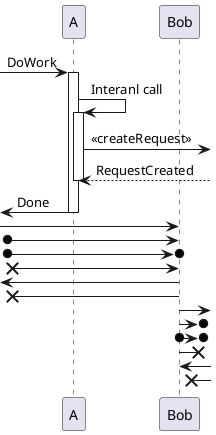 @startuml
[-> A : DoWork
activate A

A -> A : Interanl call
activate A

A ->] : << createRequest >>

A <--] : RequestCreated
deactivate A
[<- A : Done
deactivate A

[-> Bob
[o-> Bob
[o->o Bob
[x-> Bob
[<- Bob
[x<- Bob
Bob ->]
Bob ->o]
Bob o->o]
Bob ->x]

Bob <-]
Bob x<-]
@enduml